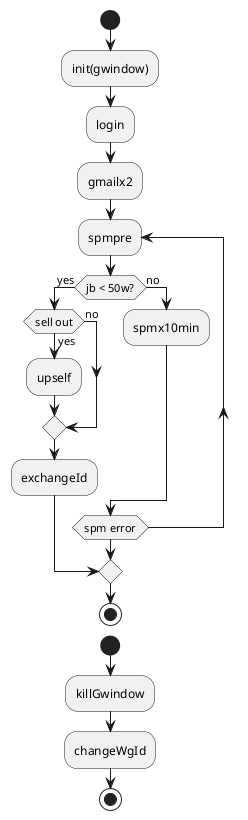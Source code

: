 @startuml

start




  :init(gwindow);
  :login;
  :gmailx2;


  repeat:spmpre;
      if(jb < 50w?) then (yes)

        if(sell out) then (yes)
            :upself;
        else (no)
        endif
        :exchangeId;
        break
     else(no)
     :spmx10min;

     endif

  repeat while(spm error);



stop


start

:killGwindow;
:changeWgId;



stop


@enduml